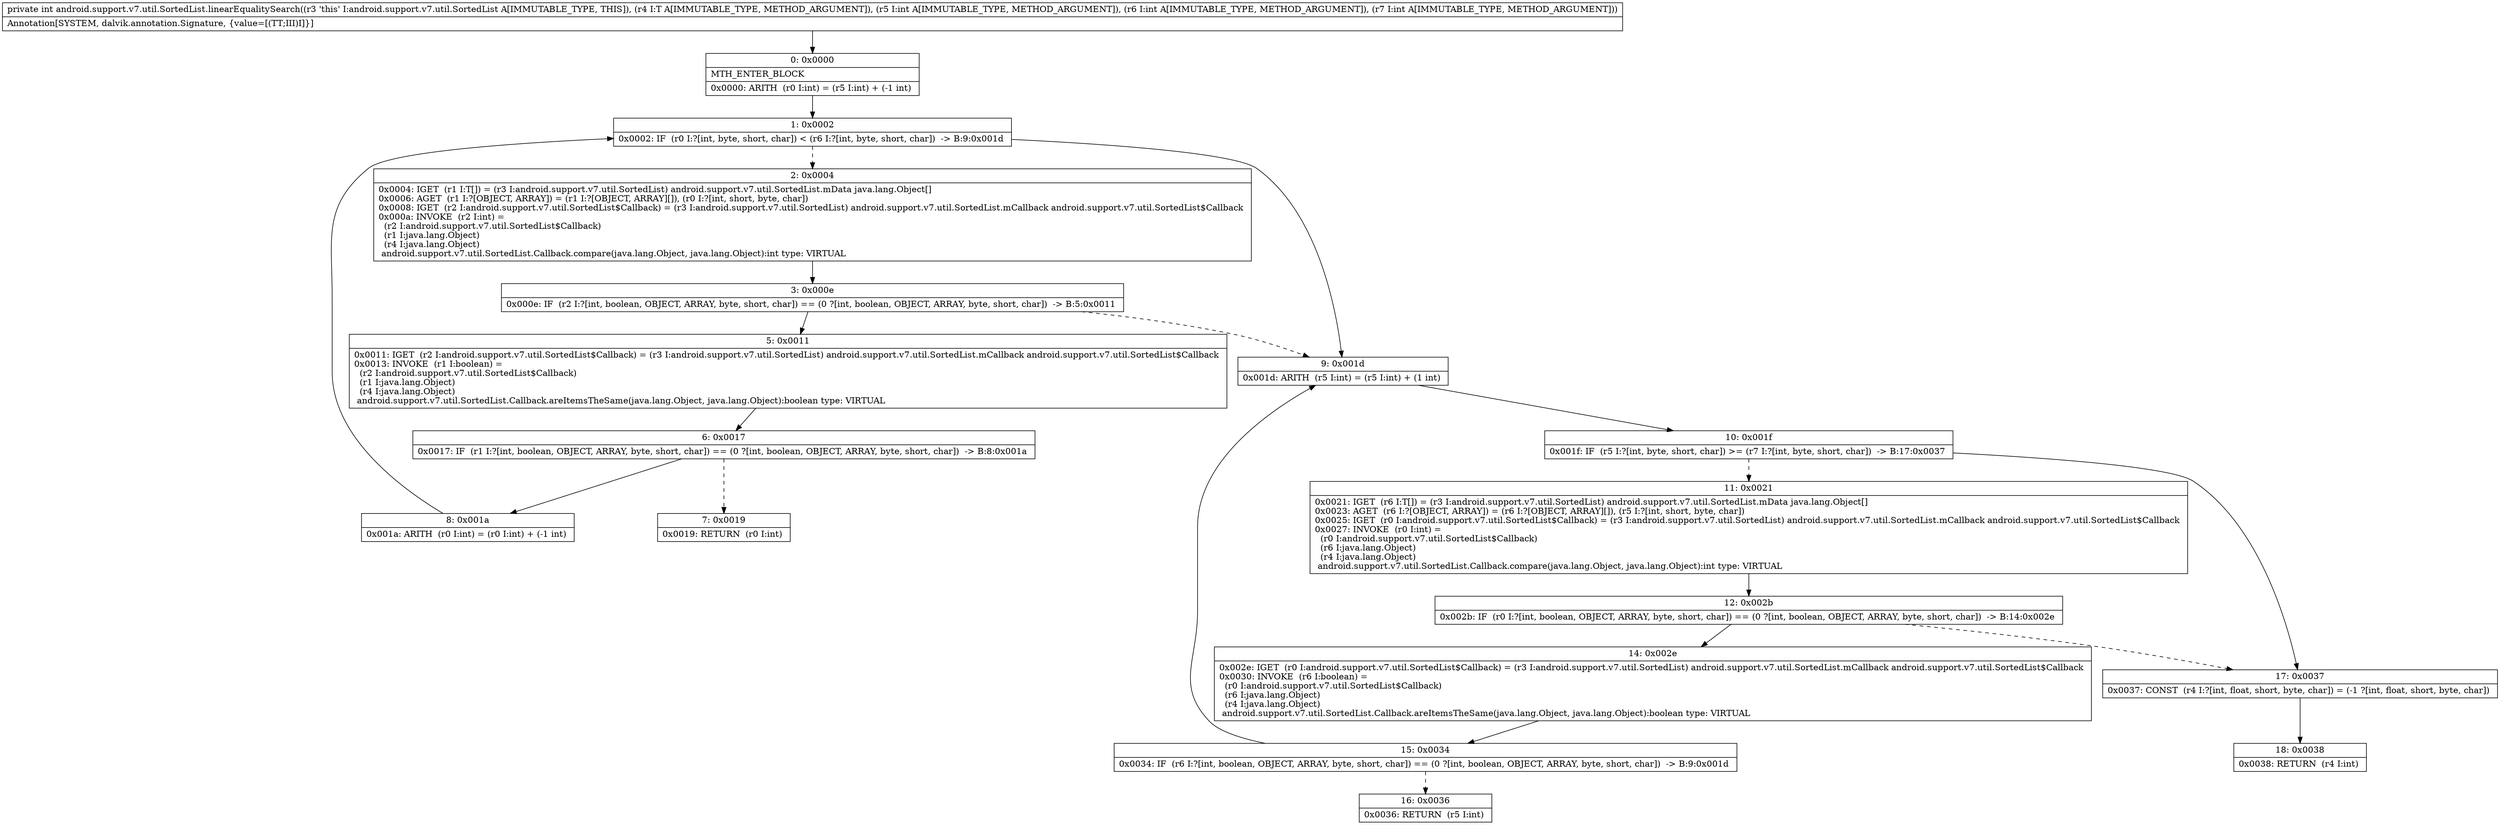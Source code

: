 digraph "CFG forandroid.support.v7.util.SortedList.linearEqualitySearch(Ljava\/lang\/Object;III)I" {
Node_0 [shape=record,label="{0\:\ 0x0000|MTH_ENTER_BLOCK\l|0x0000: ARITH  (r0 I:int) = (r5 I:int) + (\-1 int) \l}"];
Node_1 [shape=record,label="{1\:\ 0x0002|0x0002: IF  (r0 I:?[int, byte, short, char]) \< (r6 I:?[int, byte, short, char])  \-\> B:9:0x001d \l}"];
Node_2 [shape=record,label="{2\:\ 0x0004|0x0004: IGET  (r1 I:T[]) = (r3 I:android.support.v7.util.SortedList) android.support.v7.util.SortedList.mData java.lang.Object[] \l0x0006: AGET  (r1 I:?[OBJECT, ARRAY]) = (r1 I:?[OBJECT, ARRAY][]), (r0 I:?[int, short, byte, char]) \l0x0008: IGET  (r2 I:android.support.v7.util.SortedList$Callback) = (r3 I:android.support.v7.util.SortedList) android.support.v7.util.SortedList.mCallback android.support.v7.util.SortedList$Callback \l0x000a: INVOKE  (r2 I:int) = \l  (r2 I:android.support.v7.util.SortedList$Callback)\l  (r1 I:java.lang.Object)\l  (r4 I:java.lang.Object)\l android.support.v7.util.SortedList.Callback.compare(java.lang.Object, java.lang.Object):int type: VIRTUAL \l}"];
Node_3 [shape=record,label="{3\:\ 0x000e|0x000e: IF  (r2 I:?[int, boolean, OBJECT, ARRAY, byte, short, char]) == (0 ?[int, boolean, OBJECT, ARRAY, byte, short, char])  \-\> B:5:0x0011 \l}"];
Node_5 [shape=record,label="{5\:\ 0x0011|0x0011: IGET  (r2 I:android.support.v7.util.SortedList$Callback) = (r3 I:android.support.v7.util.SortedList) android.support.v7.util.SortedList.mCallback android.support.v7.util.SortedList$Callback \l0x0013: INVOKE  (r1 I:boolean) = \l  (r2 I:android.support.v7.util.SortedList$Callback)\l  (r1 I:java.lang.Object)\l  (r4 I:java.lang.Object)\l android.support.v7.util.SortedList.Callback.areItemsTheSame(java.lang.Object, java.lang.Object):boolean type: VIRTUAL \l}"];
Node_6 [shape=record,label="{6\:\ 0x0017|0x0017: IF  (r1 I:?[int, boolean, OBJECT, ARRAY, byte, short, char]) == (0 ?[int, boolean, OBJECT, ARRAY, byte, short, char])  \-\> B:8:0x001a \l}"];
Node_7 [shape=record,label="{7\:\ 0x0019|0x0019: RETURN  (r0 I:int) \l}"];
Node_8 [shape=record,label="{8\:\ 0x001a|0x001a: ARITH  (r0 I:int) = (r0 I:int) + (\-1 int) \l}"];
Node_9 [shape=record,label="{9\:\ 0x001d|0x001d: ARITH  (r5 I:int) = (r5 I:int) + (1 int) \l}"];
Node_10 [shape=record,label="{10\:\ 0x001f|0x001f: IF  (r5 I:?[int, byte, short, char]) \>= (r7 I:?[int, byte, short, char])  \-\> B:17:0x0037 \l}"];
Node_11 [shape=record,label="{11\:\ 0x0021|0x0021: IGET  (r6 I:T[]) = (r3 I:android.support.v7.util.SortedList) android.support.v7.util.SortedList.mData java.lang.Object[] \l0x0023: AGET  (r6 I:?[OBJECT, ARRAY]) = (r6 I:?[OBJECT, ARRAY][]), (r5 I:?[int, short, byte, char]) \l0x0025: IGET  (r0 I:android.support.v7.util.SortedList$Callback) = (r3 I:android.support.v7.util.SortedList) android.support.v7.util.SortedList.mCallback android.support.v7.util.SortedList$Callback \l0x0027: INVOKE  (r0 I:int) = \l  (r0 I:android.support.v7.util.SortedList$Callback)\l  (r6 I:java.lang.Object)\l  (r4 I:java.lang.Object)\l android.support.v7.util.SortedList.Callback.compare(java.lang.Object, java.lang.Object):int type: VIRTUAL \l}"];
Node_12 [shape=record,label="{12\:\ 0x002b|0x002b: IF  (r0 I:?[int, boolean, OBJECT, ARRAY, byte, short, char]) == (0 ?[int, boolean, OBJECT, ARRAY, byte, short, char])  \-\> B:14:0x002e \l}"];
Node_14 [shape=record,label="{14\:\ 0x002e|0x002e: IGET  (r0 I:android.support.v7.util.SortedList$Callback) = (r3 I:android.support.v7.util.SortedList) android.support.v7.util.SortedList.mCallback android.support.v7.util.SortedList$Callback \l0x0030: INVOKE  (r6 I:boolean) = \l  (r0 I:android.support.v7.util.SortedList$Callback)\l  (r6 I:java.lang.Object)\l  (r4 I:java.lang.Object)\l android.support.v7.util.SortedList.Callback.areItemsTheSame(java.lang.Object, java.lang.Object):boolean type: VIRTUAL \l}"];
Node_15 [shape=record,label="{15\:\ 0x0034|0x0034: IF  (r6 I:?[int, boolean, OBJECT, ARRAY, byte, short, char]) == (0 ?[int, boolean, OBJECT, ARRAY, byte, short, char])  \-\> B:9:0x001d \l}"];
Node_16 [shape=record,label="{16\:\ 0x0036|0x0036: RETURN  (r5 I:int) \l}"];
Node_17 [shape=record,label="{17\:\ 0x0037|0x0037: CONST  (r4 I:?[int, float, short, byte, char]) = (\-1 ?[int, float, short, byte, char]) \l}"];
Node_18 [shape=record,label="{18\:\ 0x0038|0x0038: RETURN  (r4 I:int) \l}"];
MethodNode[shape=record,label="{private int android.support.v7.util.SortedList.linearEqualitySearch((r3 'this' I:android.support.v7.util.SortedList A[IMMUTABLE_TYPE, THIS]), (r4 I:T A[IMMUTABLE_TYPE, METHOD_ARGUMENT]), (r5 I:int A[IMMUTABLE_TYPE, METHOD_ARGUMENT]), (r6 I:int A[IMMUTABLE_TYPE, METHOD_ARGUMENT]), (r7 I:int A[IMMUTABLE_TYPE, METHOD_ARGUMENT]))  | Annotation[SYSTEM, dalvik.annotation.Signature, \{value=[(TT;III)I]\}]\l}"];
MethodNode -> Node_0;
Node_0 -> Node_1;
Node_1 -> Node_2[style=dashed];
Node_1 -> Node_9;
Node_2 -> Node_3;
Node_3 -> Node_5;
Node_3 -> Node_9[style=dashed];
Node_5 -> Node_6;
Node_6 -> Node_7[style=dashed];
Node_6 -> Node_8;
Node_8 -> Node_1;
Node_9 -> Node_10;
Node_10 -> Node_11[style=dashed];
Node_10 -> Node_17;
Node_11 -> Node_12;
Node_12 -> Node_14;
Node_12 -> Node_17[style=dashed];
Node_14 -> Node_15;
Node_15 -> Node_9;
Node_15 -> Node_16[style=dashed];
Node_17 -> Node_18;
}

